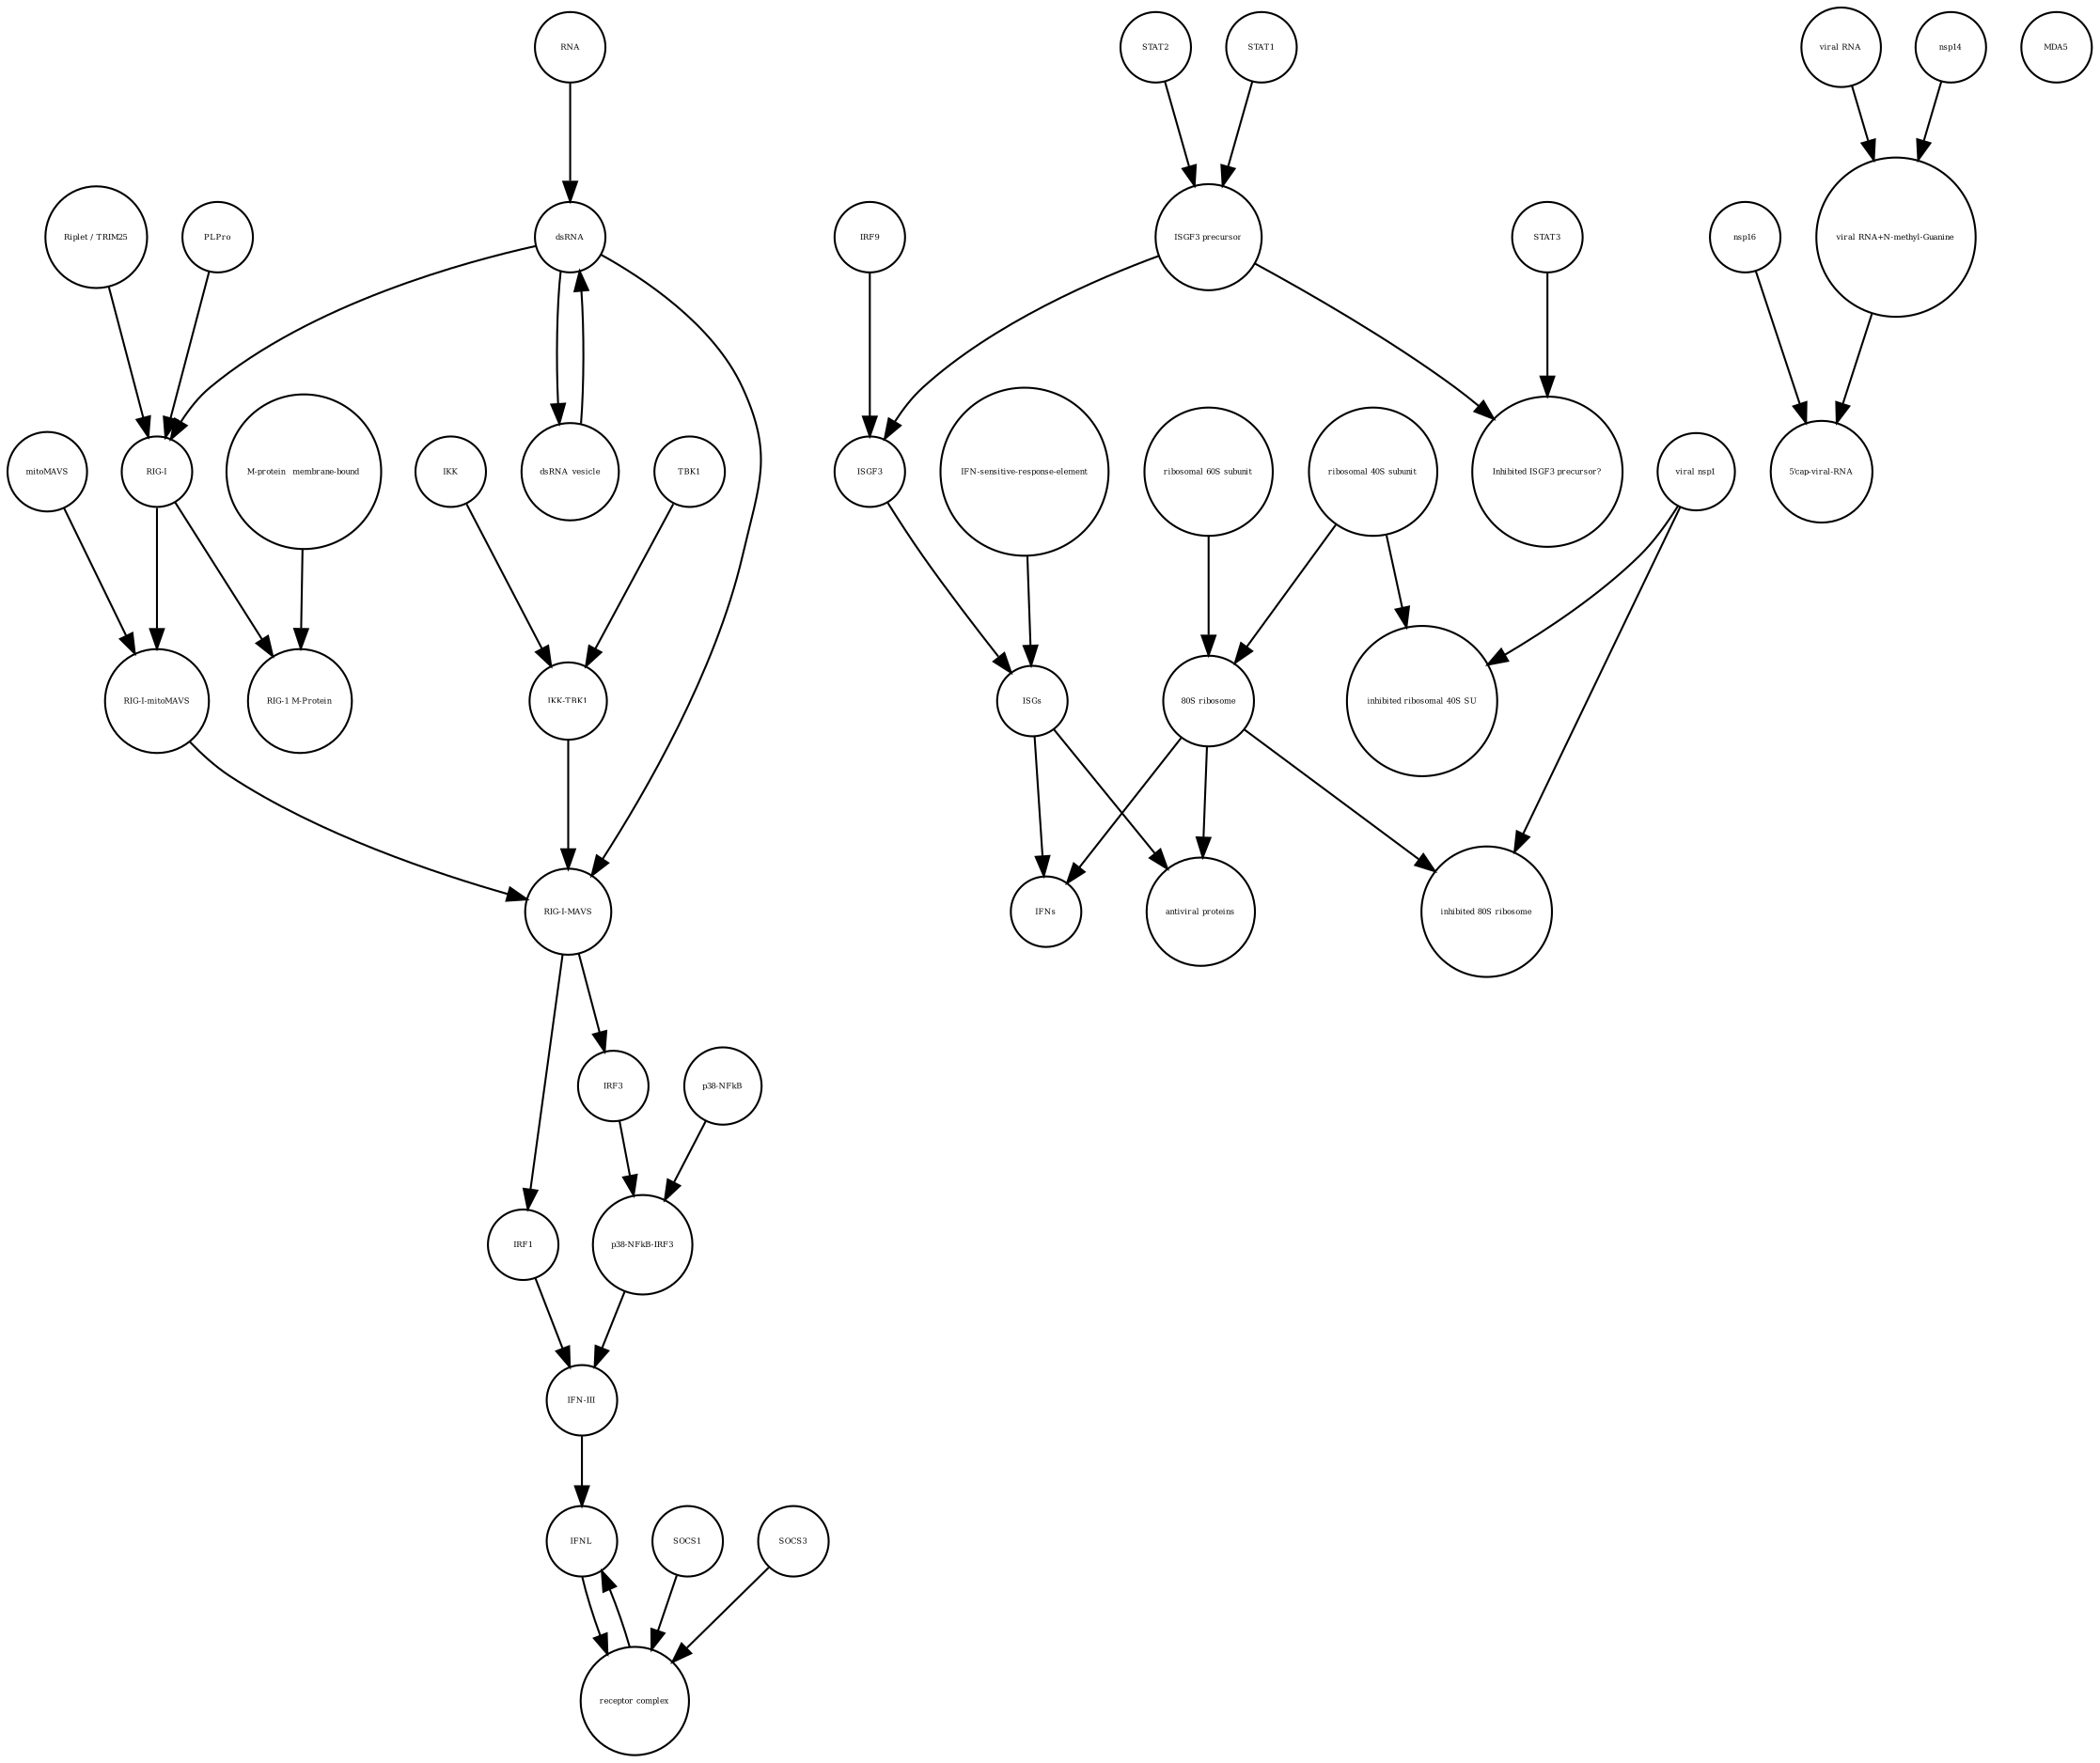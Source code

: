 strict digraph  {
IKK [annotation="", bipartite=0, cls=macromolecule, fontsize=4, label=IKK, shape=circle];
"RIG-I-mitoMAVS" [annotation="", bipartite=0, cls=complex, fontsize=4, label="RIG-I-mitoMAVS", shape=circle];
"80S ribosome" [annotation="", bipartite=0, cls=complex, fontsize=4, label="80S ribosome", shape=circle];
"antiviral proteins" [annotation="", bipartite=0, cls=macromolecule, fontsize=4, label="antiviral proteins", shape=circle];
SOCS1 [annotation="", bipartite=0, cls=macromolecule, fontsize=4, label=SOCS1, shape=circle];
IRF1 [annotation="", bipartite=0, cls=macromolecule, fontsize=4, label=IRF1, shape=circle];
STAT2 [annotation="", bipartite=0, cls=macromolecule, fontsize=4, label=STAT2, shape=circle];
"inhibited 80S ribosome" [annotation="", bipartite=0, cls=complex, fontsize=4, label="inhibited 80S ribosome", shape=circle];
STAT1 [annotation="", bipartite=0, cls=macromolecule, fontsize=4, label=STAT1, shape=circle];
"viral nsp1" [annotation="", bipartite=0, cls=macromolecule, fontsize=4, label="viral nsp1", shape=circle];
STAT3 [annotation="", bipartite=0, cls=macromolecule, fontsize=4, label=STAT3, shape=circle];
IFNL [annotation="", bipartite=0, cls=macromolecule, fontsize=4, label=IFNL, shape=circle];
"p38-NFkB" [annotation="", bipartite=0, cls=complex, fontsize=4, label="p38-NFkB", shape=circle];
ISGs [annotation="", bipartite=0, cls="nucleic acid feature", fontsize=4, label=ISGs, shape=circle];
"M-protein_ membrane-bound" [annotation="", bipartite=0, cls=macromolecule, fontsize=4, label="M-protein_ membrane-bound", shape=circle];
"Riplet / TRIM25" [annotation="", bipartite=0, cls=macromolecule, fontsize=4, label="Riplet / TRIM25", shape=circle];
"inhibited ribosomal 40S SU" [annotation="urn_miriam_doi_10.1101%2F2020.05.18.102467", bipartite=0, cls=complex, fontsize=4, label="inhibited ribosomal 40S SU", shape=circle];
"p38-NFkB-IRF3" [annotation="", bipartite=0, cls=complex, fontsize=4, label="p38-NFkB-IRF3", shape=circle];
"ISGF3 precursor" [annotation="", bipartite=0, cls=complex, fontsize=4, label="ISGF3 precursor", shape=circle];
PLPro [annotation="", bipartite=0, cls=macromolecule, fontsize=4, label=PLPro, shape=circle];
IFNs [annotation="", bipartite=0, cls=macromolecule, fontsize=4, label=IFNs, shape=circle];
IRF3 [annotation="", bipartite=0, cls=macromolecule, fontsize=4, label=IRF3, shape=circle];
IRF9 [annotation="", bipartite=0, cls=macromolecule, fontsize=4, label=IRF9, shape=circle];
"viral RNA+N-methyl-Guanine" [annotation="", bipartite=0, cls="nucleic acid feature", fontsize=4, label="viral RNA+N-methyl-Guanine", shape=circle];
TBK1 [annotation="", bipartite=0, cls=macromolecule, fontsize=4, label=TBK1, shape=circle];
"viral RNA" [annotation="", bipartite=0, cls="nucleic acid feature", fontsize=4, label="viral RNA", shape=circle];
nsp16 [annotation="", bipartite=0, cls=macromolecule, fontsize=4, label=nsp16, shape=circle];
"ribosomal 40S subunit" [annotation="", bipartite=0, cls=complex, fontsize=4, label="ribosomal 40S subunit", shape=circle];
mitoMAVS [annotation="", bipartite=0, cls=macromolecule, fontsize=4, label=mitoMAVS, shape=circle];
"receptor complex" [annotation="", bipartite=0, cls=complex, fontsize=4, label="receptor complex", shape=circle];
RNA [annotation="", bipartite=0, cls="nucleic acid feature", fontsize=4, label=RNA, shape=circle];
SOCS3 [annotation="", bipartite=0, cls=macromolecule, fontsize=4, label=SOCS3, shape=circle];
ISGF3 [annotation="", bipartite=0, cls=complex, fontsize=4, label=ISGF3, shape=circle];
"IKK-TBK1" [annotation="", bipartite=0, cls=complex, fontsize=4, label="IKK-TBK1", shape=circle];
dsRNA [annotation="", bipartite=0, cls="nucleic acid feature", fontsize=4, label=dsRNA, shape=circle];
"IFN-III" [annotation="", bipartite=0, cls=macromolecule, fontsize=4, label="IFN-III", shape=circle];
"5'cap-viral-RNA" [annotation="", bipartite=0, cls="nucleic acid feature", fontsize=4, label="5'cap-viral-RNA", shape=circle];
"RIG-I-MAVS" [annotation="", bipartite=0, cls=complex, fontsize=4, label="RIG-I-MAVS", shape=circle];
"RIG-I" [annotation="", bipartite=0, cls=macromolecule, fontsize=4, label="RIG-I", shape=circle];
nsp14 [annotation="", bipartite=0, cls=macromolecule, fontsize=4, label=nsp14, shape=circle];
MDA5 [annotation="", bipartite=0, cls=macromolecule, fontsize=4, label=MDA5, shape=circle];
"RIG-1 M-Protein" [annotation="", bipartite=0, cls=complex, fontsize=4, label="RIG-1 M-Protein", shape=circle];
dsRNA_vesicle [annotation="", bipartite=0, cls="nucleic acid feature", fontsize=4, label=dsRNA_vesicle, shape=circle];
"Inhibited ISGF3 precursor?" [annotation="", bipartite=0, cls=complex, fontsize=4, label="Inhibited ISGF3 precursor?", shape=circle];
"IFN-sensitive-response-element" [annotation="", bipartite=0, cls="nucleic acid feature", fontsize=4, label="IFN-sensitive-response-element", shape=circle];
"ribosomal 60S subunit" [annotation="", bipartite=0, cls=complex, fontsize=4, label="ribosomal 60S subunit", shape=circle];
IKK -> "IKK-TBK1"  [annotation="", interaction_type=production];
"RIG-I-mitoMAVS" -> "RIG-I-MAVS"  [annotation="", interaction_type=production];
"80S ribosome" -> "inhibited 80S ribosome"  [annotation="", interaction_type=production];
"80S ribosome" -> IFNs  [annotation="", interaction_type=catalysis];
"80S ribosome" -> "antiviral proteins"  [annotation="", interaction_type=catalysis];
SOCS1 -> "receptor complex"  [annotation="", interaction_type=production];
IRF1 -> "IFN-III"  [annotation="", interaction_type=stimulation];
STAT2 -> "ISGF3 precursor"  [annotation="", interaction_type=production];
STAT1 -> "ISGF3 precursor"  [annotation="", interaction_type=production];
"viral nsp1" -> "inhibited ribosomal 40S SU"  [annotation="", interaction_type=production];
"viral nsp1" -> "inhibited 80S ribosome"  [annotation="", interaction_type=production];
STAT3 -> "Inhibited ISGF3 precursor?"  [annotation="", interaction_type=production];
IFNL -> "receptor complex"  [annotation="", interaction_type=stimulation];
"p38-NFkB" -> "p38-NFkB-IRF3"  [annotation="", interaction_type=production];
ISGs -> IFNs  [annotation="", interaction_type=production];
ISGs -> "antiviral proteins"  [annotation="", interaction_type=production];
"M-protein_ membrane-bound" -> "RIG-1 M-Protein"  [annotation="", interaction_type=production];
"Riplet / TRIM25" -> "RIG-I"  [annotation="", interaction_type=catalysis];
"p38-NFkB-IRF3" -> "IFN-III"  [annotation="", interaction_type=stimulation];
"ISGF3 precursor" -> "Inhibited ISGF3 precursor?"  [annotation="", interaction_type=production];
"ISGF3 precursor" -> ISGF3  [annotation="", interaction_type=production];
PLPro -> "RIG-I"  [annotation="", interaction_type=catalysis];
IRF3 -> "p38-NFkB-IRF3"  [annotation="", interaction_type=production];
IRF9 -> ISGF3  [annotation="", interaction_type=production];
"viral RNA+N-methyl-Guanine" -> "5'cap-viral-RNA"  [annotation="", interaction_type=production];
TBK1 -> "IKK-TBK1"  [annotation="", interaction_type=production];
"viral RNA" -> "viral RNA+N-methyl-Guanine"  [annotation="", interaction_type=production];
nsp16 -> "5'cap-viral-RNA"  [annotation="urn_miriam_doi_10.1016%2Fj.chom.2020.05.008", interaction_type=catalysis];
"ribosomal 40S subunit" -> "inhibited ribosomal 40S SU"  [annotation="", interaction_type=production];
"ribosomal 40S subunit" -> "80S ribosome"  [annotation="", interaction_type=production];
mitoMAVS -> "RIG-I-mitoMAVS"  [annotation="", interaction_type=production];
"receptor complex" -> IFNL  [annotation="", interaction_type=production];
RNA -> dsRNA  [annotation="", interaction_type=production];
SOCS3 -> "receptor complex"  [annotation="", interaction_type=production];
ISGF3 -> ISGs  [annotation="", interaction_type="necessary stimulation"];
"IKK-TBK1" -> "RIG-I-MAVS"  [annotation="", interaction_type=production];
dsRNA -> "RIG-I"  [annotation="", interaction_type="necessary stimulation"];
dsRNA -> "RIG-I-MAVS"  [annotation="", interaction_type="necessary stimulation"];
dsRNA -> dsRNA_vesicle  [annotation="", interaction_type=production];
"IFN-III" -> IFNL  [annotation="", interaction_type=production];
"RIG-I-MAVS" -> IRF3  [annotation="", interaction_type=stimulation];
"RIG-I-MAVS" -> IRF1  [annotation="", interaction_type=catalysis];
"RIG-I" -> "RIG-I-mitoMAVS"  [annotation="", interaction_type=production];
"RIG-I" -> "RIG-1 M-Protein"  [annotation="", interaction_type=production];
nsp14 -> "viral RNA+N-methyl-Guanine"  [annotation="", interaction_type=catalysis];
dsRNA_vesicle -> dsRNA  [annotation="", interaction_type=production];
"IFN-sensitive-response-element" -> ISGs  [annotation="", interaction_type=production];
"ribosomal 60S subunit" -> "80S ribosome"  [annotation="", interaction_type=production];
}
